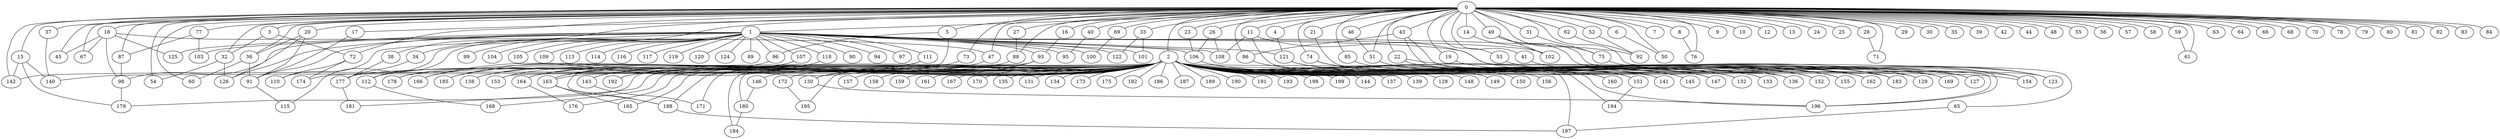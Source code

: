 
graph graphname {
    0 -- 1
0 -- 2
0 -- 3
0 -- 4
0 -- 5
0 -- 6
0 -- 7
0 -- 8
0 -- 9
0 -- 10
0 -- 11
0 -- 12
0 -- 13
0 -- 14
0 -- 15
0 -- 16
0 -- 17
0 -- 18
0 -- 19
0 -- 20
0 -- 21
0 -- 22
0 -- 23
0 -- 24
0 -- 25
0 -- 26
0 -- 27
0 -- 28
0 -- 29
0 -- 30
0 -- 31
0 -- 32
0 -- 33
0 -- 34
0 -- 35
0 -- 36
0 -- 37
0 -- 38
0 -- 39
0 -- 40
0 -- 41
0 -- 42
0 -- 43
0 -- 44
0 -- 45
0 -- 46
0 -- 47
0 -- 48
0 -- 49
0 -- 50
0 -- 51
0 -- 52
0 -- 53
0 -- 54
0 -- 55
0 -- 56
0 -- 57
0 -- 58
0 -- 59
0 -- 60
0 -- 61
0 -- 62
0 -- 63
0 -- 64
0 -- 65
0 -- 66
0 -- 67
0 -- 68
0 -- 69
0 -- 70
0 -- 71
0 -- 72
0 -- 73
0 -- 74
0 -- 75
0 -- 76
0 -- 77
0 -- 78
0 -- 79
0 -- 80
0 -- 81
0 -- 82
0 -- 83
0 -- 84
0 -- 85
0 -- 86
0 -- 87
0 -- 88
0 -- 142
1 -- 89
1 -- 90
1 -- 91
1 -- 92
1 -- 93
1 -- 94
1 -- 95
1 -- 96
1 -- 97
1 -- 98
1 -- 99
1 -- 100
1 -- 101
1 -- 102
1 -- 103
1 -- 104
1 -- 105
1 -- 106
1 -- 107
1 -- 108
1 -- 109
1 -- 110
1 -- 111
1 -- 112
1 -- 113
1 -- 114
1 -- 115
1 -- 116
1 -- 117
1 -- 118
1 -- 119
1 -- 120
1 -- 121
1 -- 122
1 -- 123
1 -- 124
1 -- 125
1 -- 126
2 -- 128
2 -- 130
2 -- 131
2 -- 132
2 -- 133
2 -- 134
2 -- 129
2 -- 136
2 -- 137
2 -- 138
2 -- 139
2 -- 140
2 -- 141
2 -- 142
2 -- 143
2 -- 144
2 -- 145
2 -- 146
2 -- 147
2 -- 148
2 -- 149
2 -- 150
2 -- 151
2 -- 152
2 -- 153
2 -- 154
2 -- 155
2 -- 156
2 -- 157
2 -- 158
2 -- 159
2 -- 160
2 -- 161
2 -- 162
2 -- 163
2 -- 164
2 -- 165
2 -- 166
2 -- 167
2 -- 168
2 -- 169
2 -- 170
2 -- 135
2 -- 172
2 -- 173
2 -- 174
2 -- 175
2 -- 176
2 -- 177
2 -- 178
2 -- 179
2 -- 180
2 -- 181
2 -- 182
2 -- 183
2 -- 184
2 -- 185
2 -- 186
2 -- 187
2 -- 188
2 -- 189
2 -- 190
2 -- 191
2 -- 192
2 -- 193
2 -- 194
2 -- 195
2 -- 196
2 -- 197
2 -- 198
2 -- 199
2 -- 171
2 -- 127
3 -- 72
3 -- 32
4 -- 121
5 -- 96
5 -- 153
6 -- 50
8 -- 76
11 -- 196
11 -- 108
11 -- 141
14 -- 102
15 -- 142
15 -- 140
15 -- 179
16 -- 93
17 -- 91
18 -- 45
18 -- 47
18 -- 67
18 -- 98
18 -- 125
19 -- 169
20 -- 126
20 -- 36
20 -- 91
21 -- 136
22 -- 162
22 -- 196
23 -- 106
26 -- 106
26 -- 108
27 -- 88
28 -- 71
31 -- 75
32 -- 54
32 -- 126
33 -- 122
33 -- 101
34 -- 177
36 -- 91
36 -- 60
37 -- 140
38 -- 177
40 -- 95
41 -- 154
43 -- 129
43 -- 86
43 -- 183
46 -- 51
47 -- 163
49 -- 102
49 -- 123
49 -- 154
51 -- 155
52 -- 92
53 -- 127
59 -- 61
62 -- 92
65 -- 197
69 -- 100
72 -- 110
72 -- 174
73 -- 164
74 -- 133
74 -- 132
74 -- 147
75 -- 123
77 -- 103
77 -- 87
85 -- 152
86 -- 151
87 -- 98
88 -- 143
91 -- 115
93 -- 192
93 -- 130
93 -- 188
96 -- 112
98 -- 179
106 -- 160
107 -- 178
107 -- 166
111 -- 138
111 -- 163
112 -- 168
118 -- 185
121 -- 183
121 -- 145
130 -- 196
143 -- 171
146 -- 180
151 -- 194
163 -- 188
163 -- 165
164 -- 176
172 -- 195
177 -- 181
180 -- 184
188 -- 197

}

